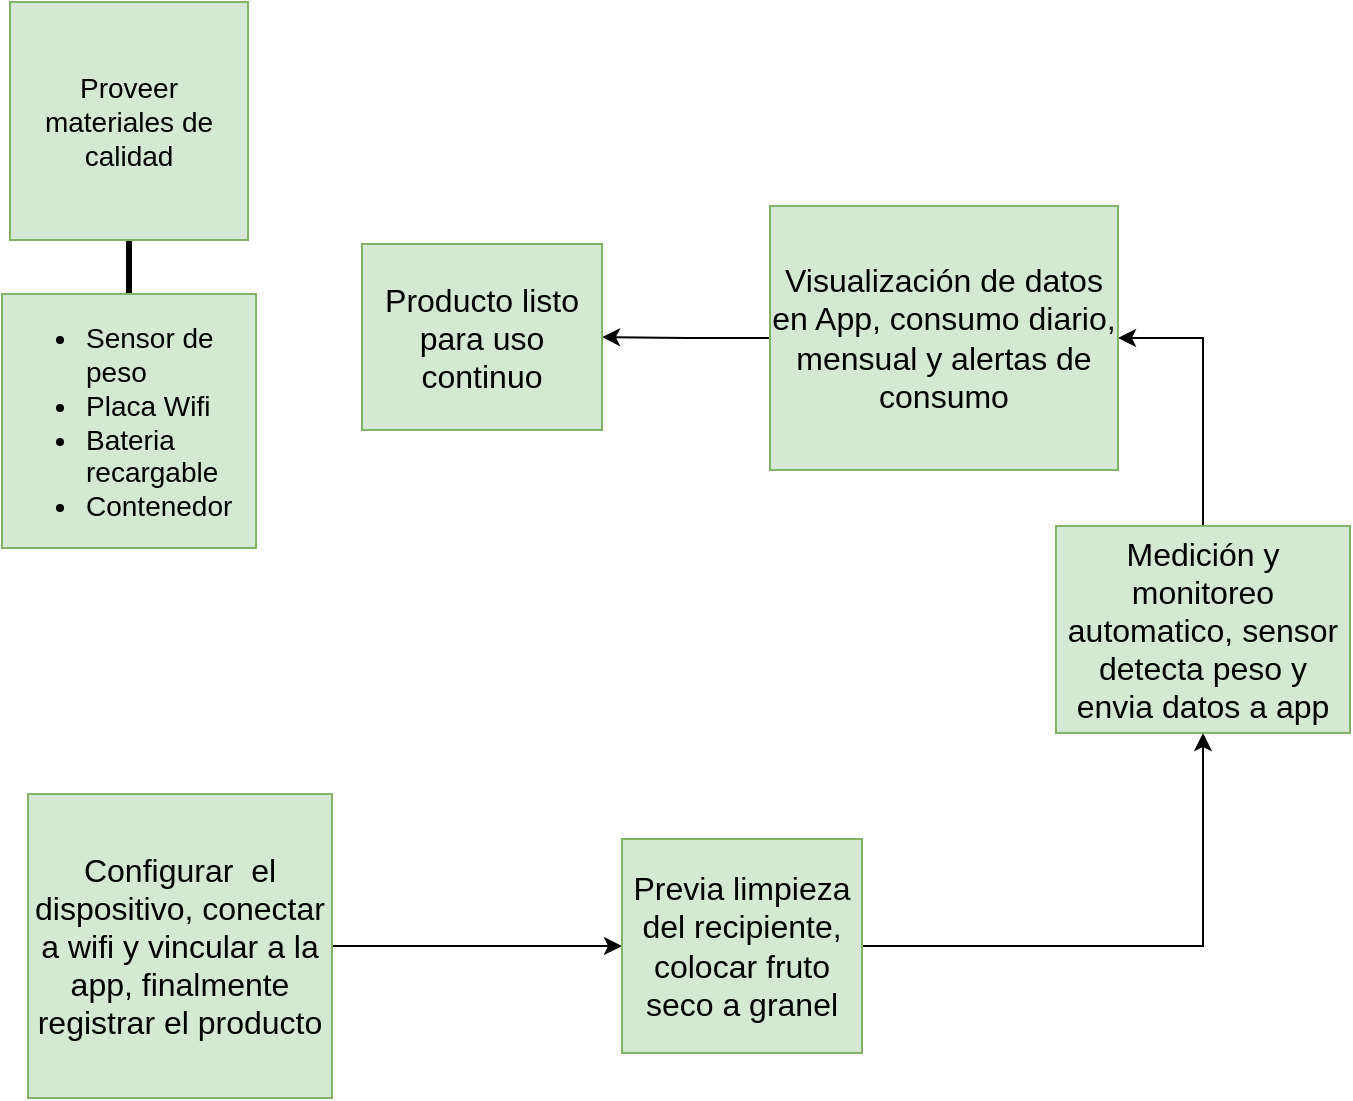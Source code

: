 <mxfile version="26.2.14">
  <diagram name="Página-1" id="1X0_Ec793GvwDymV32Ux">
    <mxGraphModel dx="1246" dy="627" grid="0" gridSize="10" guides="1" tooltips="1" connect="1" arrows="1" fold="1" page="1" pageScale="1" pageWidth="827" pageHeight="1169" math="0" shadow="0">
      <root>
        <mxCell id="0" />
        <mxCell id="1" parent="0" />
        <mxCell id="ovzpAfmYLOpZnLP-KOeR-3" value="" style="edgeStyle=orthogonalEdgeStyle;rounded=0;orthogonalLoop=1;jettySize=auto;html=1;endArrow=none;startFill=0;strokeWidth=3;" edge="1" parent="1" source="ovzpAfmYLOpZnLP-KOeR-1" target="ovzpAfmYLOpZnLP-KOeR-2">
          <mxGeometry relative="1" as="geometry" />
        </mxCell>
        <mxCell id="ovzpAfmYLOpZnLP-KOeR-1" value="&lt;font style=&quot;font-size: 14px;&quot;&gt;Proveer materiales de calidad&lt;/font&gt;" style="whiteSpace=wrap;html=1;aspect=fixed;fillColor=#d5e8d4;strokeColor=#82b366;fontFamily=Helvetica;" vertex="1" parent="1">
          <mxGeometry x="21" y="19" width="119" height="119" as="geometry" />
        </mxCell>
        <mxCell id="ovzpAfmYLOpZnLP-KOeR-2" value="&lt;ul&gt;&lt;li&gt;Sensor de peso&lt;/li&gt;&lt;li&gt;Placa Wifi&lt;/li&gt;&lt;li&gt;Bateria recargable&lt;/li&gt;&lt;li&gt;Contenedor&lt;/li&gt;&lt;/ul&gt;" style="whiteSpace=wrap;html=1;aspect=fixed;fillColor=#d5e8d4;strokeColor=#82b366;align=left;fontSize=14;fontFamily=Helvetica;" vertex="1" parent="1">
          <mxGeometry x="17" y="165" width="127" height="127" as="geometry" />
        </mxCell>
        <mxCell id="ovzpAfmYLOpZnLP-KOeR-6" value="" style="edgeStyle=orthogonalEdgeStyle;rounded=0;orthogonalLoop=1;jettySize=auto;html=1;" edge="1" parent="1" source="ovzpAfmYLOpZnLP-KOeR-4" target="ovzpAfmYLOpZnLP-KOeR-5">
          <mxGeometry relative="1" as="geometry" />
        </mxCell>
        <mxCell id="ovzpAfmYLOpZnLP-KOeR-4" value="Configurar&amp;nbsp; el dispositivo, conectar a wifi y vincular a la app, finalmente registrar el producto" style="whiteSpace=wrap;html=1;aspect=fixed;fillColor=#d5e8d4;strokeColor=#82b366;fontSize=16;fontFamily=Helvetica;" vertex="1" parent="1">
          <mxGeometry x="30" y="415" width="152" height="152" as="geometry" />
        </mxCell>
        <mxCell id="ovzpAfmYLOpZnLP-KOeR-8" value="" style="edgeStyle=orthogonalEdgeStyle;rounded=0;orthogonalLoop=1;jettySize=auto;html=1;" edge="1" parent="1" source="ovzpAfmYLOpZnLP-KOeR-5" target="ovzpAfmYLOpZnLP-KOeR-7">
          <mxGeometry relative="1" as="geometry" />
        </mxCell>
        <mxCell id="ovzpAfmYLOpZnLP-KOeR-5" value="Previa limpieza del recipiente, colocar fruto seco a granel" style="whiteSpace=wrap;html=1;fontSize=16;fillColor=#d5e8d4;strokeColor=#82b366;" vertex="1" parent="1">
          <mxGeometry x="327" y="437.5" width="120" height="107" as="geometry" />
        </mxCell>
        <mxCell id="ovzpAfmYLOpZnLP-KOeR-10" value="" style="edgeStyle=orthogonalEdgeStyle;rounded=0;orthogonalLoop=1;jettySize=auto;html=1;entryX=1;entryY=0.5;entryDx=0;entryDy=0;" edge="1" parent="1" source="ovzpAfmYLOpZnLP-KOeR-7" target="ovzpAfmYLOpZnLP-KOeR-9">
          <mxGeometry relative="1" as="geometry" />
        </mxCell>
        <mxCell id="ovzpAfmYLOpZnLP-KOeR-7" value="Medición y monitoreo automatico, sensor detecta peso y envia datos a app" style="whiteSpace=wrap;html=1;fontSize=16;fillColor=#d5e8d4;strokeColor=#82b366;" vertex="1" parent="1">
          <mxGeometry x="544" y="281" width="147" height="103.5" as="geometry" />
        </mxCell>
        <mxCell id="ovzpAfmYLOpZnLP-KOeR-12" value="" style="edgeStyle=orthogonalEdgeStyle;rounded=0;orthogonalLoop=1;jettySize=auto;html=1;" edge="1" parent="1" source="ovzpAfmYLOpZnLP-KOeR-9" target="ovzpAfmYLOpZnLP-KOeR-11">
          <mxGeometry relative="1" as="geometry" />
        </mxCell>
        <mxCell id="ovzpAfmYLOpZnLP-KOeR-9" value="Visualización de datos en App, consumo diario, mensual y alertas de consumo" style="whiteSpace=wrap;html=1;fontSize=16;fillColor=#d5e8d4;strokeColor=#82b366;" vertex="1" parent="1">
          <mxGeometry x="401" y="121" width="174" height="132" as="geometry" />
        </mxCell>
        <mxCell id="ovzpAfmYLOpZnLP-KOeR-11" value="Producto listo para uso continuo" style="whiteSpace=wrap;html=1;fontSize=16;fillColor=#d5e8d4;strokeColor=#82b366;" vertex="1" parent="1">
          <mxGeometry x="197" y="140" width="120" height="93" as="geometry" />
        </mxCell>
      </root>
    </mxGraphModel>
  </diagram>
</mxfile>
